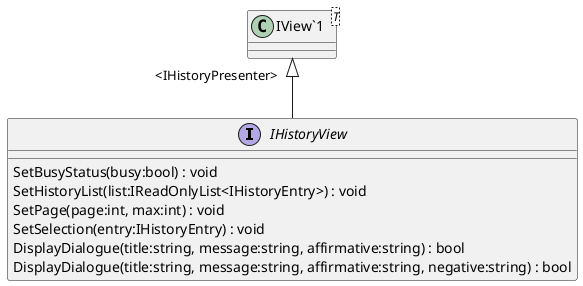 @startuml
interface IHistoryView {
    SetBusyStatus(busy:bool) : void
    SetHistoryList(list:IReadOnlyList<IHistoryEntry>) : void
    SetPage(page:int, max:int) : void
    SetSelection(entry:IHistoryEntry) : void
    DisplayDialogue(title:string, message:string, affirmative:string) : bool
    DisplayDialogue(title:string, message:string, affirmative:string, negative:string) : bool
}
class "IView`1"<T> {
}
"IView`1" "<IHistoryPresenter>" <|-- IHistoryView
@enduml
